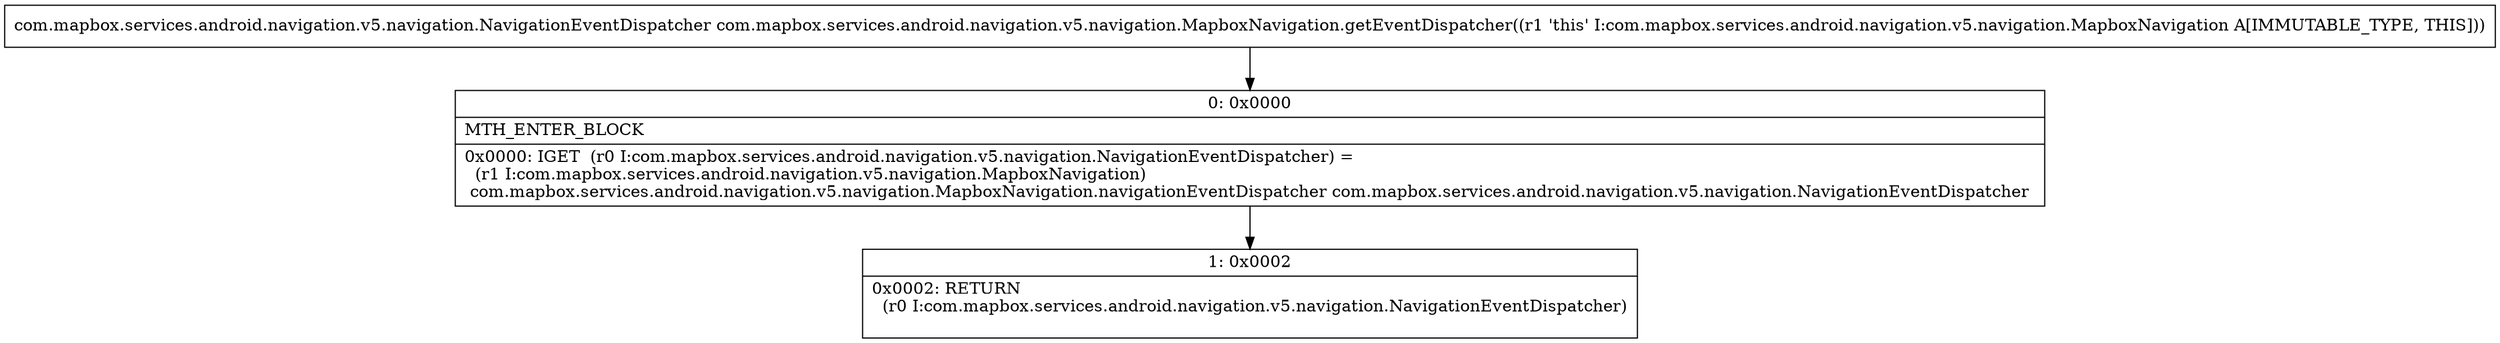 digraph "CFG forcom.mapbox.services.android.navigation.v5.navigation.MapboxNavigation.getEventDispatcher()Lcom\/mapbox\/services\/android\/navigation\/v5\/navigation\/NavigationEventDispatcher;" {
Node_0 [shape=record,label="{0\:\ 0x0000|MTH_ENTER_BLOCK\l|0x0000: IGET  (r0 I:com.mapbox.services.android.navigation.v5.navigation.NavigationEventDispatcher) = \l  (r1 I:com.mapbox.services.android.navigation.v5.navigation.MapboxNavigation)\l com.mapbox.services.android.navigation.v5.navigation.MapboxNavigation.navigationEventDispatcher com.mapbox.services.android.navigation.v5.navigation.NavigationEventDispatcher \l}"];
Node_1 [shape=record,label="{1\:\ 0x0002|0x0002: RETURN  \l  (r0 I:com.mapbox.services.android.navigation.v5.navigation.NavigationEventDispatcher)\l \l}"];
MethodNode[shape=record,label="{com.mapbox.services.android.navigation.v5.navigation.NavigationEventDispatcher com.mapbox.services.android.navigation.v5.navigation.MapboxNavigation.getEventDispatcher((r1 'this' I:com.mapbox.services.android.navigation.v5.navigation.MapboxNavigation A[IMMUTABLE_TYPE, THIS])) }"];
MethodNode -> Node_0;
Node_0 -> Node_1;
}

